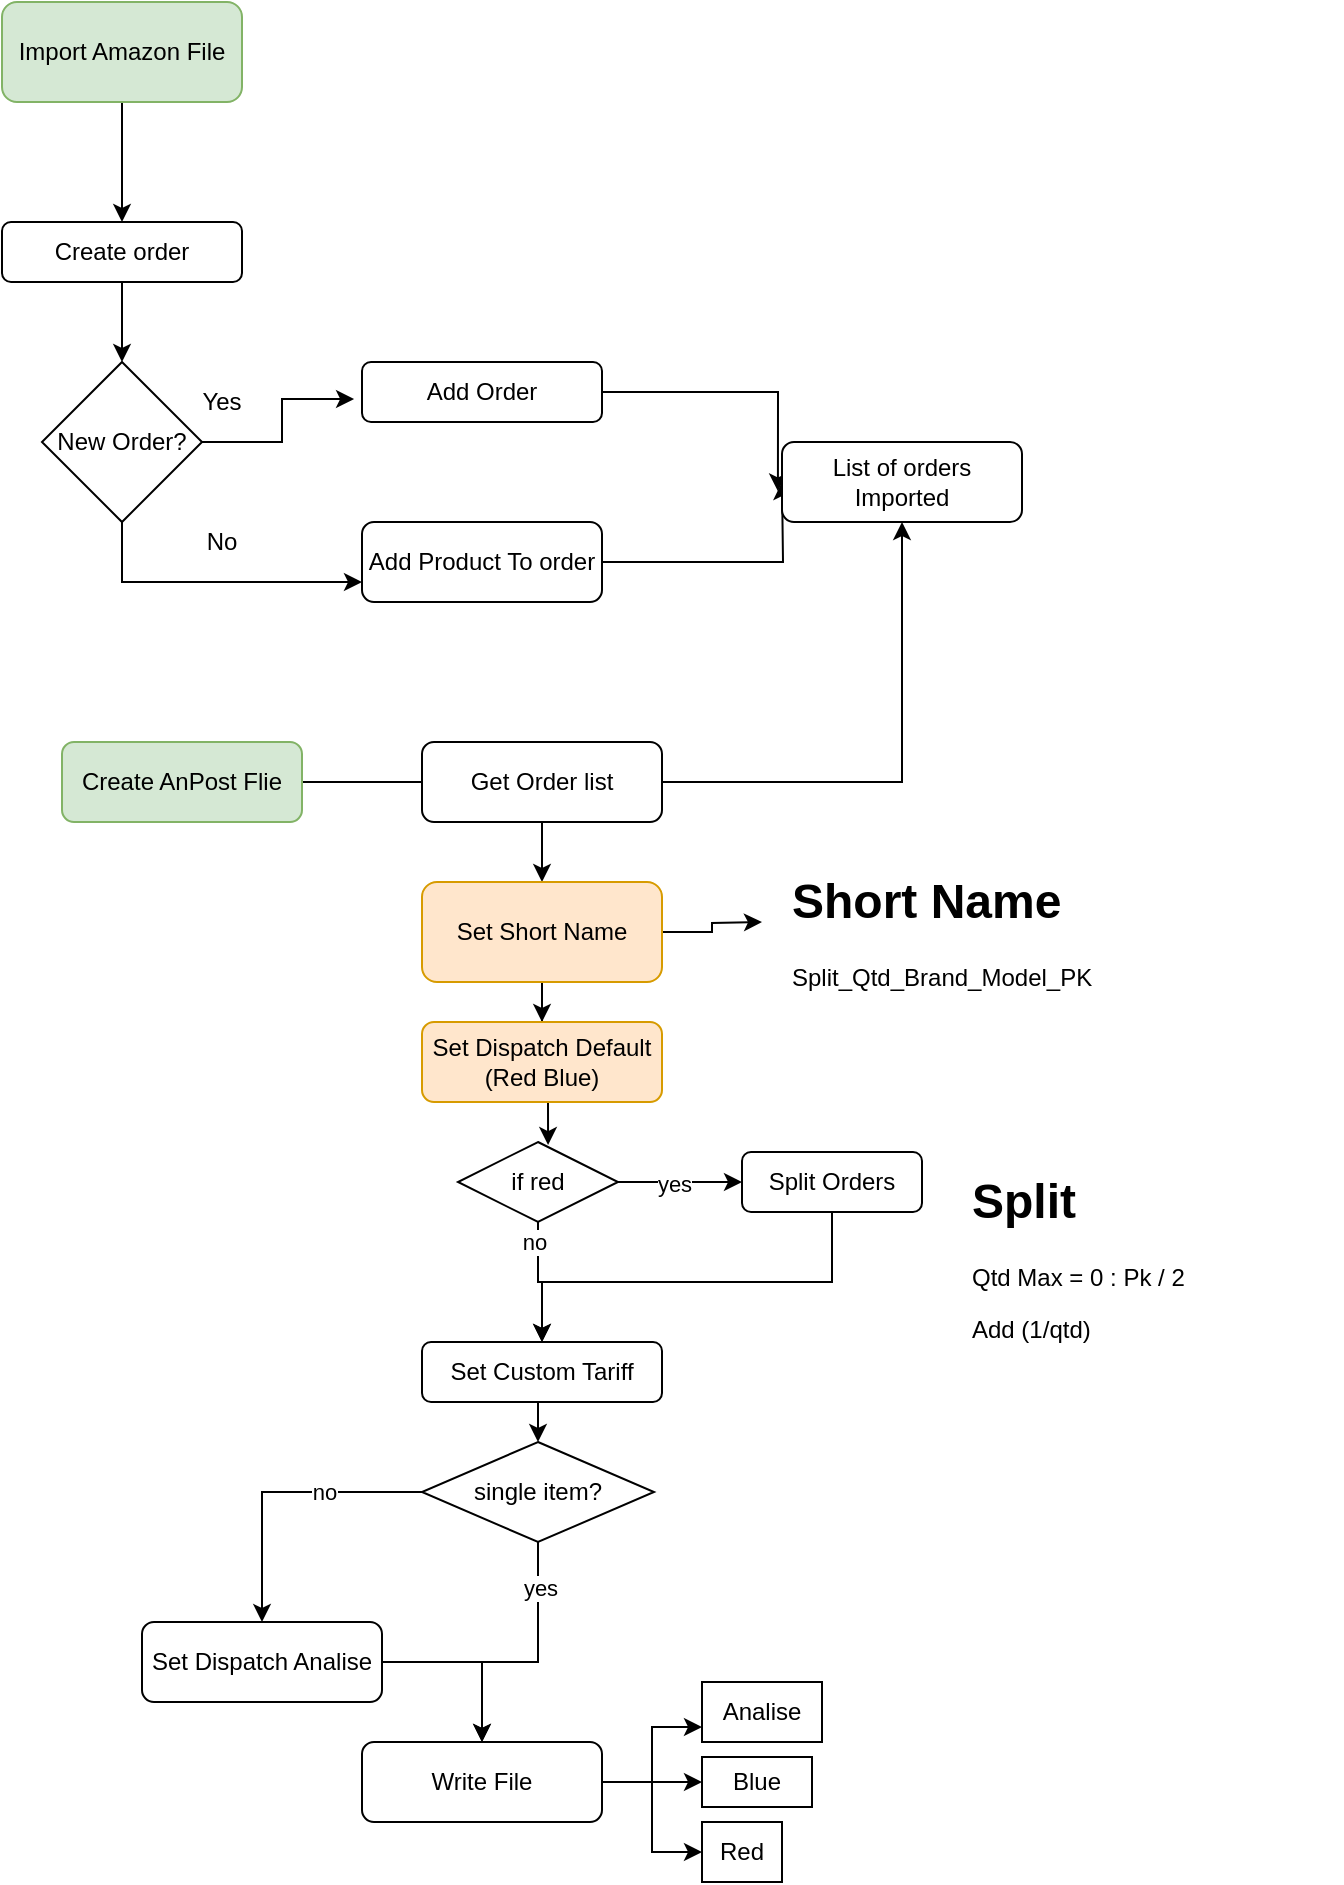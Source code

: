 <mxfile version="14.1.8" type="device"><diagram id="C5RBs43oDa-KdzZeNtuy" name="Page-1"><mxGraphModel dx="652" dy="384" grid="1" gridSize="10" guides="1" tooltips="1" connect="1" arrows="1" fold="1" page="1" pageScale="1" pageWidth="827" pageHeight="1169" math="0" shadow="0"><root><mxCell id="WIyWlLk6GJQsqaUBKTNV-0"/><mxCell id="WIyWlLk6GJQsqaUBKTNV-1" parent="WIyWlLk6GJQsqaUBKTNV-0"/><mxCell id="vKEYJceTpLRw0LemLPMP-5" style="edgeStyle=orthogonalEdgeStyle;rounded=0;orthogonalLoop=1;jettySize=auto;html=1;exitX=0.5;exitY=1;exitDx=0;exitDy=0;entryX=0.5;entryY=0;entryDx=0;entryDy=0;" edge="1" parent="WIyWlLk6GJQsqaUBKTNV-1" source="vKEYJceTpLRw0LemLPMP-0" target="vKEYJceTpLRw0LemLPMP-1"><mxGeometry relative="1" as="geometry"/></mxCell><mxCell id="vKEYJceTpLRw0LemLPMP-0" value="Import Amazon File" style="rounded=1;whiteSpace=wrap;html=1;fillColor=#d5e8d4;strokeColor=#82b366;" vertex="1" parent="WIyWlLk6GJQsqaUBKTNV-1"><mxGeometry x="180" y="130" width="120" height="50" as="geometry"/></mxCell><mxCell id="vKEYJceTpLRw0LemLPMP-6" style="edgeStyle=orthogonalEdgeStyle;rounded=0;orthogonalLoop=1;jettySize=auto;html=1;exitX=0.5;exitY=1;exitDx=0;exitDy=0;entryX=0.5;entryY=0;entryDx=0;entryDy=0;" edge="1" parent="WIyWlLk6GJQsqaUBKTNV-1" source="vKEYJceTpLRw0LemLPMP-1" target="vKEYJceTpLRw0LemLPMP-2"><mxGeometry relative="1" as="geometry"/></mxCell><mxCell id="vKEYJceTpLRw0LemLPMP-1" value="Create order" style="rounded=1;whiteSpace=wrap;html=1;" vertex="1" parent="WIyWlLk6GJQsqaUBKTNV-1"><mxGeometry x="180" y="240" width="120" height="30" as="geometry"/></mxCell><mxCell id="vKEYJceTpLRw0LemLPMP-7" style="edgeStyle=orthogonalEdgeStyle;rounded=0;orthogonalLoop=1;jettySize=auto;html=1;entryX=-0.033;entryY=0.617;entryDx=0;entryDy=0;entryPerimeter=0;" edge="1" parent="WIyWlLk6GJQsqaUBKTNV-1" source="vKEYJceTpLRw0LemLPMP-2" target="vKEYJceTpLRw0LemLPMP-3"><mxGeometry relative="1" as="geometry"/></mxCell><mxCell id="vKEYJceTpLRw0LemLPMP-8" style="edgeStyle=orthogonalEdgeStyle;rounded=0;orthogonalLoop=1;jettySize=auto;html=1;exitX=0.5;exitY=1;exitDx=0;exitDy=0;entryX=0;entryY=0.75;entryDx=0;entryDy=0;" edge="1" parent="WIyWlLk6GJQsqaUBKTNV-1" source="vKEYJceTpLRw0LemLPMP-2" target="vKEYJceTpLRw0LemLPMP-4"><mxGeometry relative="1" as="geometry"/></mxCell><mxCell id="vKEYJceTpLRw0LemLPMP-2" value="New Order?" style="rhombus;whiteSpace=wrap;html=1;" vertex="1" parent="WIyWlLk6GJQsqaUBKTNV-1"><mxGeometry x="200" y="310" width="80" height="80" as="geometry"/></mxCell><mxCell id="vKEYJceTpLRw0LemLPMP-13" style="edgeStyle=orthogonalEdgeStyle;rounded=0;orthogonalLoop=1;jettySize=auto;html=1;entryX=-0.017;entryY=0.617;entryDx=0;entryDy=0;entryPerimeter=0;" edge="1" parent="WIyWlLk6GJQsqaUBKTNV-1" source="vKEYJceTpLRw0LemLPMP-3" target="vKEYJceTpLRw0LemLPMP-12"><mxGeometry relative="1" as="geometry"/></mxCell><mxCell id="vKEYJceTpLRw0LemLPMP-3" value="Add Order" style="rounded=1;whiteSpace=wrap;html=1;" vertex="1" parent="WIyWlLk6GJQsqaUBKTNV-1"><mxGeometry x="360" y="310" width="120" height="30" as="geometry"/></mxCell><mxCell id="vKEYJceTpLRw0LemLPMP-14" style="edgeStyle=orthogonalEdgeStyle;rounded=0;orthogonalLoop=1;jettySize=auto;html=1;exitX=1;exitY=0.5;exitDx=0;exitDy=0;" edge="1" parent="WIyWlLk6GJQsqaUBKTNV-1" source="vKEYJceTpLRw0LemLPMP-4"><mxGeometry relative="1" as="geometry"><mxPoint x="570" y="370" as="targetPoint"/></mxGeometry></mxCell><mxCell id="vKEYJceTpLRw0LemLPMP-4" value="Add Product To order" style="rounded=1;whiteSpace=wrap;html=1;" vertex="1" parent="WIyWlLk6GJQsqaUBKTNV-1"><mxGeometry x="360" y="390" width="120" height="40" as="geometry"/></mxCell><mxCell id="vKEYJceTpLRw0LemLPMP-10" value="Yes" style="text;html=1;strokeColor=none;fillColor=none;align=center;verticalAlign=middle;whiteSpace=wrap;rounded=0;" vertex="1" parent="WIyWlLk6GJQsqaUBKTNV-1"><mxGeometry x="270" y="320" width="40" height="20" as="geometry"/></mxCell><mxCell id="vKEYJceTpLRw0LemLPMP-11" value="No" style="text;html=1;strokeColor=none;fillColor=none;align=center;verticalAlign=middle;whiteSpace=wrap;rounded=0;" vertex="1" parent="WIyWlLk6GJQsqaUBKTNV-1"><mxGeometry x="270" y="390" width="40" height="20" as="geometry"/></mxCell><mxCell id="vKEYJceTpLRw0LemLPMP-12" value="List of orders Imported" style="rounded=1;whiteSpace=wrap;html=1;" vertex="1" parent="WIyWlLk6GJQsqaUBKTNV-1"><mxGeometry x="570" y="350" width="120" height="40" as="geometry"/></mxCell><mxCell id="vKEYJceTpLRw0LemLPMP-16" style="edgeStyle=orthogonalEdgeStyle;rounded=0;orthogonalLoop=1;jettySize=auto;html=1;entryX=0.5;entryY=1;entryDx=0;entryDy=0;" edge="1" parent="WIyWlLk6GJQsqaUBKTNV-1" source="vKEYJceTpLRw0LemLPMP-15" target="vKEYJceTpLRw0LemLPMP-12"><mxGeometry relative="1" as="geometry"/></mxCell><mxCell id="vKEYJceTpLRw0LemLPMP-15" value="Create AnPost Flie" style="rounded=1;whiteSpace=wrap;html=1;fillColor=#d5e8d4;strokeColor=#82b366;" vertex="1" parent="WIyWlLk6GJQsqaUBKTNV-1"><mxGeometry x="210" y="500" width="120" height="40" as="geometry"/></mxCell><mxCell id="vKEYJceTpLRw0LemLPMP-19" style="edgeStyle=orthogonalEdgeStyle;rounded=0;orthogonalLoop=1;jettySize=auto;html=1;exitX=0.5;exitY=1;exitDx=0;exitDy=0;entryX=0.5;entryY=0;entryDx=0;entryDy=0;" edge="1" parent="WIyWlLk6GJQsqaUBKTNV-1" source="vKEYJceTpLRw0LemLPMP-17" target="vKEYJceTpLRw0LemLPMP-18"><mxGeometry relative="1" as="geometry"/></mxCell><mxCell id="vKEYJceTpLRw0LemLPMP-17" value="Get Order list" style="rounded=1;whiteSpace=wrap;html=1;" vertex="1" parent="WIyWlLk6GJQsqaUBKTNV-1"><mxGeometry x="390" y="500" width="120" height="40" as="geometry"/></mxCell><mxCell id="vKEYJceTpLRw0LemLPMP-40" style="edgeStyle=orthogonalEdgeStyle;rounded=0;orthogonalLoop=1;jettySize=auto;html=1;" edge="1" parent="WIyWlLk6GJQsqaUBKTNV-1" source="vKEYJceTpLRw0LemLPMP-18"><mxGeometry relative="1" as="geometry"><mxPoint x="560" y="590" as="targetPoint"/></mxGeometry></mxCell><mxCell id="vKEYJceTpLRw0LemLPMP-59" style="edgeStyle=orthogonalEdgeStyle;rounded=0;orthogonalLoop=1;jettySize=auto;html=1;entryX=0.5;entryY=0;entryDx=0;entryDy=0;" edge="1" parent="WIyWlLk6GJQsqaUBKTNV-1" source="vKEYJceTpLRw0LemLPMP-18" target="vKEYJceTpLRw0LemLPMP-58"><mxGeometry relative="1" as="geometry"/></mxCell><mxCell id="vKEYJceTpLRw0LemLPMP-18" value="Set Short Name" style="rounded=1;whiteSpace=wrap;html=1;fillColor=#ffe6cc;strokeColor=#d79b00;" vertex="1" parent="WIyWlLk6GJQsqaUBKTNV-1"><mxGeometry x="390" y="570" width="120" height="50" as="geometry"/></mxCell><mxCell id="vKEYJceTpLRw0LemLPMP-36" style="edgeStyle=orthogonalEdgeStyle;rounded=0;orthogonalLoop=1;jettySize=auto;html=1;exitX=0.5;exitY=1;exitDx=0;exitDy=0;entryX=0.5;entryY=0;entryDx=0;entryDy=0;" edge="1" parent="WIyWlLk6GJQsqaUBKTNV-1" source="vKEYJceTpLRw0LemLPMP-20" target="vKEYJceTpLRw0LemLPMP-26"><mxGeometry relative="1" as="geometry"/></mxCell><mxCell id="vKEYJceTpLRw0LemLPMP-20" value="Set Custom Tariff" style="rounded=1;whiteSpace=wrap;html=1;" vertex="1" parent="WIyWlLk6GJQsqaUBKTNV-1"><mxGeometry x="390" y="800" width="120" height="30" as="geometry"/></mxCell><mxCell id="vKEYJceTpLRw0LemLPMP-68" style="edgeStyle=orthogonalEdgeStyle;rounded=0;orthogonalLoop=1;jettySize=auto;html=1;" edge="1" parent="WIyWlLk6GJQsqaUBKTNV-1" source="vKEYJceTpLRw0LemLPMP-24" target="vKEYJceTpLRw0LemLPMP-20"><mxGeometry relative="1" as="geometry"><Array as="points"><mxPoint x="595" y="770"/><mxPoint x="450" y="770"/></Array></mxGeometry></mxCell><mxCell id="vKEYJceTpLRw0LemLPMP-24" value="Split Orders" style="rounded=1;whiteSpace=wrap;html=1;" vertex="1" parent="WIyWlLk6GJQsqaUBKTNV-1"><mxGeometry x="550" y="705" width="90" height="30" as="geometry"/></mxCell><mxCell id="vKEYJceTpLRw0LemLPMP-69" style="edgeStyle=orthogonalEdgeStyle;rounded=0;orthogonalLoop=1;jettySize=auto;html=1;entryX=0.5;entryY=0;entryDx=0;entryDy=0;" edge="1" parent="WIyWlLk6GJQsqaUBKTNV-1" source="vKEYJceTpLRw0LemLPMP-26" target="vKEYJceTpLRw0LemLPMP-43"><mxGeometry relative="1" as="geometry"><Array as="points"><mxPoint x="448" y="960"/><mxPoint x="420" y="960"/></Array></mxGeometry></mxCell><mxCell id="vKEYJceTpLRw0LemLPMP-72" value="yes" style="edgeLabel;html=1;align=center;verticalAlign=middle;resizable=0;points=[];" vertex="1" connectable="0" parent="vKEYJceTpLRw0LemLPMP-69"><mxGeometry x="-0.641" y="1" relative="1" as="geometry"><mxPoint as="offset"/></mxGeometry></mxCell><mxCell id="vKEYJceTpLRw0LemLPMP-70" style="edgeStyle=orthogonalEdgeStyle;rounded=0;orthogonalLoop=1;jettySize=auto;html=1;exitX=0;exitY=0.5;exitDx=0;exitDy=0;entryX=0.5;entryY=0;entryDx=0;entryDy=0;" edge="1" parent="WIyWlLk6GJQsqaUBKTNV-1" source="vKEYJceTpLRw0LemLPMP-26" target="vKEYJceTpLRw0LemLPMP-32"><mxGeometry relative="1" as="geometry"/></mxCell><mxCell id="vKEYJceTpLRw0LemLPMP-71" value="no" style="edgeLabel;html=1;align=center;verticalAlign=middle;resizable=0;points=[];" vertex="1" connectable="0" parent="vKEYJceTpLRw0LemLPMP-70"><mxGeometry x="-0.327" relative="1" as="geometry"><mxPoint as="offset"/></mxGeometry></mxCell><mxCell id="vKEYJceTpLRw0LemLPMP-26" value="single item?" style="rhombus;whiteSpace=wrap;html=1;" vertex="1" parent="WIyWlLk6GJQsqaUBKTNV-1"><mxGeometry x="390" y="850" width="116" height="50" as="geometry"/></mxCell><mxCell id="vKEYJceTpLRw0LemLPMP-74" style="edgeStyle=orthogonalEdgeStyle;rounded=0;orthogonalLoop=1;jettySize=auto;html=1;entryX=0.5;entryY=0;entryDx=0;entryDy=0;" edge="1" parent="WIyWlLk6GJQsqaUBKTNV-1" source="vKEYJceTpLRw0LemLPMP-32" target="vKEYJceTpLRw0LemLPMP-43"><mxGeometry relative="1" as="geometry"><Array as="points"><mxPoint x="420" y="960"/></Array></mxGeometry></mxCell><mxCell id="vKEYJceTpLRw0LemLPMP-32" value="Set Dispatch Analise" style="whiteSpace=wrap;html=1;rounded=1;" vertex="1" parent="WIyWlLk6GJQsqaUBKTNV-1"><mxGeometry x="250" y="940" width="120" height="40" as="geometry"/></mxCell><mxCell id="vKEYJceTpLRw0LemLPMP-41" value="&lt;h1&gt;Short Name&lt;/h1&gt;&lt;p&gt;Split_Qtd_Brand_Model_PK&lt;/p&gt;" style="text;html=1;strokeColor=none;fillColor=none;spacing=5;spacingTop=-20;whiteSpace=wrap;overflow=hidden;rounded=0;" vertex="1" parent="WIyWlLk6GJQsqaUBKTNV-1"><mxGeometry x="570" y="560" width="190" height="120" as="geometry"/></mxCell><mxCell id="vKEYJceTpLRw0LemLPMP-42" value="&lt;h1&gt;Split&lt;/h1&gt;&lt;p&gt;Qtd Max = 0 : Pk / 2&lt;/p&gt;&lt;p&gt;Add (1/qtd)&lt;/p&gt;" style="text;html=1;strokeColor=none;fillColor=none;spacing=5;spacingTop=-20;whiteSpace=wrap;overflow=hidden;rounded=0;" vertex="1" parent="WIyWlLk6GJQsqaUBKTNV-1"><mxGeometry x="660" y="710" width="190" height="120" as="geometry"/></mxCell><mxCell id="vKEYJceTpLRw0LemLPMP-52" style="edgeStyle=orthogonalEdgeStyle;rounded=0;orthogonalLoop=1;jettySize=auto;html=1;entryX=0;entryY=0.75;entryDx=0;entryDy=0;" edge="1" parent="WIyWlLk6GJQsqaUBKTNV-1" source="vKEYJceTpLRw0LemLPMP-43" target="vKEYJceTpLRw0LemLPMP-50"><mxGeometry relative="1" as="geometry"/></mxCell><mxCell id="vKEYJceTpLRw0LemLPMP-54" style="edgeStyle=orthogonalEdgeStyle;rounded=0;orthogonalLoop=1;jettySize=auto;html=1;entryX=0;entryY=0.5;entryDx=0;entryDy=0;" edge="1" parent="WIyWlLk6GJQsqaUBKTNV-1" source="vKEYJceTpLRw0LemLPMP-43" target="vKEYJceTpLRw0LemLPMP-47"><mxGeometry relative="1" as="geometry"/></mxCell><mxCell id="vKEYJceTpLRw0LemLPMP-55" style="edgeStyle=orthogonalEdgeStyle;rounded=0;orthogonalLoop=1;jettySize=auto;html=1;entryX=0;entryY=0.5;entryDx=0;entryDy=0;" edge="1" parent="WIyWlLk6GJQsqaUBKTNV-1" source="vKEYJceTpLRw0LemLPMP-43" target="vKEYJceTpLRw0LemLPMP-46"><mxGeometry relative="1" as="geometry"/></mxCell><mxCell id="vKEYJceTpLRw0LemLPMP-43" value="Write File" style="rounded=1;whiteSpace=wrap;html=1;" vertex="1" parent="WIyWlLk6GJQsqaUBKTNV-1"><mxGeometry x="360" y="1000" width="120" height="40" as="geometry"/></mxCell><mxCell id="vKEYJceTpLRw0LemLPMP-46" value="Red" style="rounded=0;whiteSpace=wrap;html=1;" vertex="1" parent="WIyWlLk6GJQsqaUBKTNV-1"><mxGeometry x="530" y="1040" width="40" height="30" as="geometry"/></mxCell><mxCell id="vKEYJceTpLRw0LemLPMP-47" value="Blue" style="whiteSpace=wrap;html=1;" vertex="1" parent="WIyWlLk6GJQsqaUBKTNV-1"><mxGeometry x="530" y="1007.5" width="55" height="25" as="geometry"/></mxCell><mxCell id="vKEYJceTpLRw0LemLPMP-50" value="Analise" style="whiteSpace=wrap;html=1;" vertex="1" parent="WIyWlLk6GJQsqaUBKTNV-1"><mxGeometry x="530" y="970" width="60" height="30" as="geometry"/></mxCell><mxCell id="vKEYJceTpLRw0LemLPMP-63" style="edgeStyle=orthogonalEdgeStyle;rounded=0;orthogonalLoop=1;jettySize=auto;html=1;exitX=0.5;exitY=1;exitDx=0;exitDy=0;entryX=0.563;entryY=0.038;entryDx=0;entryDy=0;entryPerimeter=0;" edge="1" parent="WIyWlLk6GJQsqaUBKTNV-1" source="vKEYJceTpLRw0LemLPMP-58" target="vKEYJceTpLRw0LemLPMP-62"><mxGeometry relative="1" as="geometry"/></mxCell><mxCell id="vKEYJceTpLRw0LemLPMP-58" value="Set Dispatch Default (Red Blue)" style="rounded=1;whiteSpace=wrap;html=1;fillColor=#ffe6cc;strokeColor=#d79b00;" vertex="1" parent="WIyWlLk6GJQsqaUBKTNV-1"><mxGeometry x="390" y="640" width="120" height="40" as="geometry"/></mxCell><mxCell id="vKEYJceTpLRw0LemLPMP-64" style="edgeStyle=orthogonalEdgeStyle;rounded=0;orthogonalLoop=1;jettySize=auto;html=1;entryX=0;entryY=0.5;entryDx=0;entryDy=0;" edge="1" parent="WIyWlLk6GJQsqaUBKTNV-1" source="vKEYJceTpLRw0LemLPMP-62" target="vKEYJceTpLRw0LemLPMP-24"><mxGeometry relative="1" as="geometry"/></mxCell><mxCell id="vKEYJceTpLRw0LemLPMP-65" value="yes" style="edgeLabel;html=1;align=center;verticalAlign=middle;resizable=0;points=[];" vertex="1" connectable="0" parent="vKEYJceTpLRw0LemLPMP-64"><mxGeometry x="-0.101" y="-1" relative="1" as="geometry"><mxPoint as="offset"/></mxGeometry></mxCell><mxCell id="vKEYJceTpLRw0LemLPMP-67" style="edgeStyle=orthogonalEdgeStyle;rounded=0;orthogonalLoop=1;jettySize=auto;html=1;exitX=0.5;exitY=1;exitDx=0;exitDy=0;entryX=0.5;entryY=0;entryDx=0;entryDy=0;" edge="1" parent="WIyWlLk6GJQsqaUBKTNV-1" source="vKEYJceTpLRw0LemLPMP-62" target="vKEYJceTpLRw0LemLPMP-20"><mxGeometry relative="1" as="geometry"/></mxCell><mxCell id="vKEYJceTpLRw0LemLPMP-73" value="no" style="edgeLabel;html=1;align=center;verticalAlign=middle;resizable=0;points=[];" vertex="1" connectable="0" parent="vKEYJceTpLRw0LemLPMP-67"><mxGeometry x="-0.683" y="-2" relative="1" as="geometry"><mxPoint as="offset"/></mxGeometry></mxCell><mxCell id="vKEYJceTpLRw0LemLPMP-62" value="if red" style="rhombus;whiteSpace=wrap;html=1;" vertex="1" parent="WIyWlLk6GJQsqaUBKTNV-1"><mxGeometry x="408" y="700" width="80" height="40" as="geometry"/></mxCell></root></mxGraphModel></diagram></mxfile>